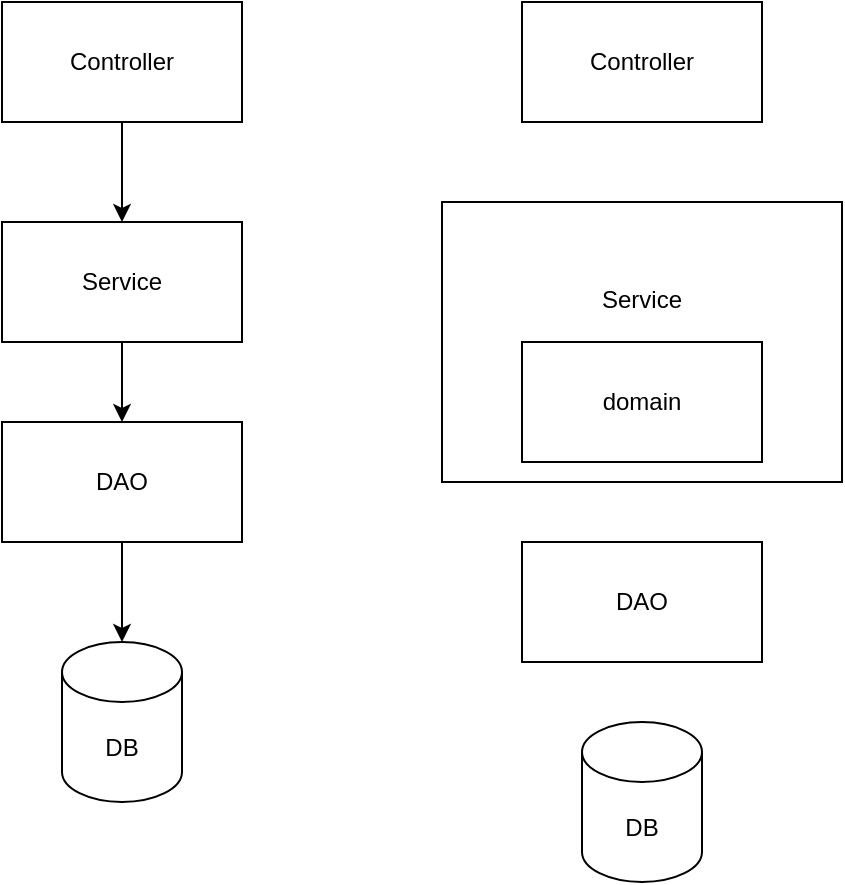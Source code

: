 <mxfile version="14.2.9" type="github">
  <diagram id="9EJ2Wms6L5kNZb4-bCyL" name="Page-1">
    <mxGraphModel dx="880" dy="621" grid="1" gridSize="10" guides="1" tooltips="1" connect="1" arrows="1" fold="1" page="1" pageScale="1" pageWidth="827" pageHeight="1169" math="0" shadow="0">
      <root>
        <mxCell id="0" />
        <mxCell id="1" parent="0" />
        <mxCell id="04IPm05DKjzAKgzX7DtJ-5" style="edgeStyle=orthogonalEdgeStyle;rounded=0;orthogonalLoop=1;jettySize=auto;html=1;exitX=0.5;exitY=1;exitDx=0;exitDy=0;" edge="1" parent="1" source="04IPm05DKjzAKgzX7DtJ-1" target="04IPm05DKjzAKgzX7DtJ-2">
          <mxGeometry relative="1" as="geometry" />
        </mxCell>
        <mxCell id="04IPm05DKjzAKgzX7DtJ-1" value="Controller" style="rounded=0;whiteSpace=wrap;html=1;" vertex="1" parent="1">
          <mxGeometry x="150" y="100" width="120" height="60" as="geometry" />
        </mxCell>
        <mxCell id="04IPm05DKjzAKgzX7DtJ-6" style="edgeStyle=orthogonalEdgeStyle;rounded=0;orthogonalLoop=1;jettySize=auto;html=1;exitX=0.5;exitY=1;exitDx=0;exitDy=0;entryX=0.5;entryY=0;entryDx=0;entryDy=0;" edge="1" parent="1" source="04IPm05DKjzAKgzX7DtJ-2" target="04IPm05DKjzAKgzX7DtJ-3">
          <mxGeometry relative="1" as="geometry" />
        </mxCell>
        <mxCell id="04IPm05DKjzAKgzX7DtJ-2" value="Service" style="rounded=0;whiteSpace=wrap;html=1;" vertex="1" parent="1">
          <mxGeometry x="150" y="210" width="120" height="60" as="geometry" />
        </mxCell>
        <mxCell id="04IPm05DKjzAKgzX7DtJ-7" style="edgeStyle=orthogonalEdgeStyle;rounded=0;orthogonalLoop=1;jettySize=auto;html=1;exitX=0.5;exitY=1;exitDx=0;exitDy=0;" edge="1" parent="1" source="04IPm05DKjzAKgzX7DtJ-3" target="04IPm05DKjzAKgzX7DtJ-4">
          <mxGeometry relative="1" as="geometry" />
        </mxCell>
        <mxCell id="04IPm05DKjzAKgzX7DtJ-3" value="DAO" style="rounded=0;whiteSpace=wrap;html=1;" vertex="1" parent="1">
          <mxGeometry x="150" y="310" width="120" height="60" as="geometry" />
        </mxCell>
        <mxCell id="04IPm05DKjzAKgzX7DtJ-4" value="DB" style="shape=cylinder3;whiteSpace=wrap;html=1;boundedLbl=1;backgroundOutline=1;size=15;" vertex="1" parent="1">
          <mxGeometry x="180" y="420" width="60" height="80" as="geometry" />
        </mxCell>
        <mxCell id="04IPm05DKjzAKgzX7DtJ-9" value="Controller" style="rounded=0;whiteSpace=wrap;html=1;" vertex="1" parent="1">
          <mxGeometry x="410" y="100" width="120" height="60" as="geometry" />
        </mxCell>
        <mxCell id="04IPm05DKjzAKgzX7DtJ-10" value="Service&lt;br&gt;&lt;br&gt;&lt;br&gt;&lt;br&gt;" style="rounded=0;whiteSpace=wrap;html=1;" vertex="1" parent="1">
          <mxGeometry x="370" y="200" width="200" height="140" as="geometry" />
        </mxCell>
        <mxCell id="04IPm05DKjzAKgzX7DtJ-11" value="domain" style="rounded=0;whiteSpace=wrap;html=1;" vertex="1" parent="1">
          <mxGeometry x="410" y="270" width="120" height="60" as="geometry" />
        </mxCell>
        <mxCell id="04IPm05DKjzAKgzX7DtJ-12" value="DAO" style="rounded=0;whiteSpace=wrap;html=1;" vertex="1" parent="1">
          <mxGeometry x="410" y="370" width="120" height="60" as="geometry" />
        </mxCell>
        <mxCell id="04IPm05DKjzAKgzX7DtJ-13" value="DB" style="shape=cylinder3;whiteSpace=wrap;html=1;boundedLbl=1;backgroundOutline=1;size=15;" vertex="1" parent="1">
          <mxGeometry x="440" y="460" width="60" height="80" as="geometry" />
        </mxCell>
      </root>
    </mxGraphModel>
  </diagram>
</mxfile>
